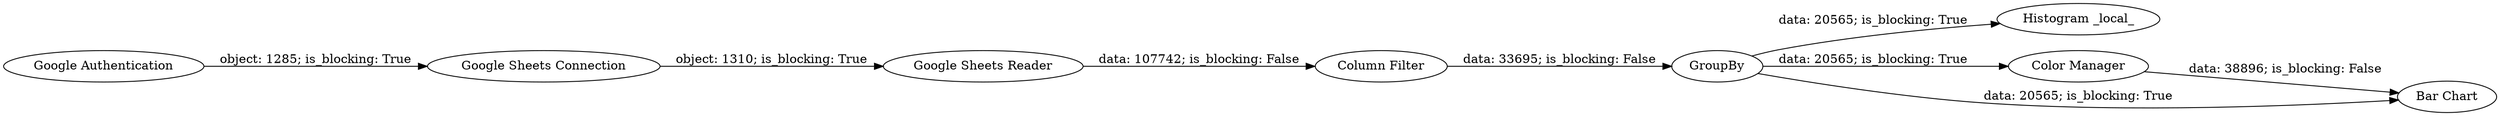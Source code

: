 digraph {
	"3434704008887231727_3" [label="Google Sheets Connection"]
	"3434704008887231727_9" [label="Histogram _local_"]
	"3434704008887231727_1" [label="Google Authentication"]
	"3434704008887231727_8" [label="Color Manager"]
	"3434704008887231727_6" [label=GroupBy]
	"3434704008887231727_2" [label="Google Sheets Reader"]
	"3434704008887231727_5" [label="Column Filter"]
	"3434704008887231727_7" [label="Bar Chart"]
	"3434704008887231727_6" -> "3434704008887231727_9" [label="data: 20565; is_blocking: True"]
	"3434704008887231727_8" -> "3434704008887231727_7" [label="data: 38896; is_blocking: False"]
	"3434704008887231727_6" -> "3434704008887231727_7" [label="data: 20565; is_blocking: True"]
	"3434704008887231727_2" -> "3434704008887231727_5" [label="data: 107742; is_blocking: False"]
	"3434704008887231727_1" -> "3434704008887231727_3" [label="object: 1285; is_blocking: True"]
	"3434704008887231727_5" -> "3434704008887231727_6" [label="data: 33695; is_blocking: False"]
	"3434704008887231727_3" -> "3434704008887231727_2" [label="object: 1310; is_blocking: True"]
	"3434704008887231727_6" -> "3434704008887231727_8" [label="data: 20565; is_blocking: True"]
	rankdir=LR
}
